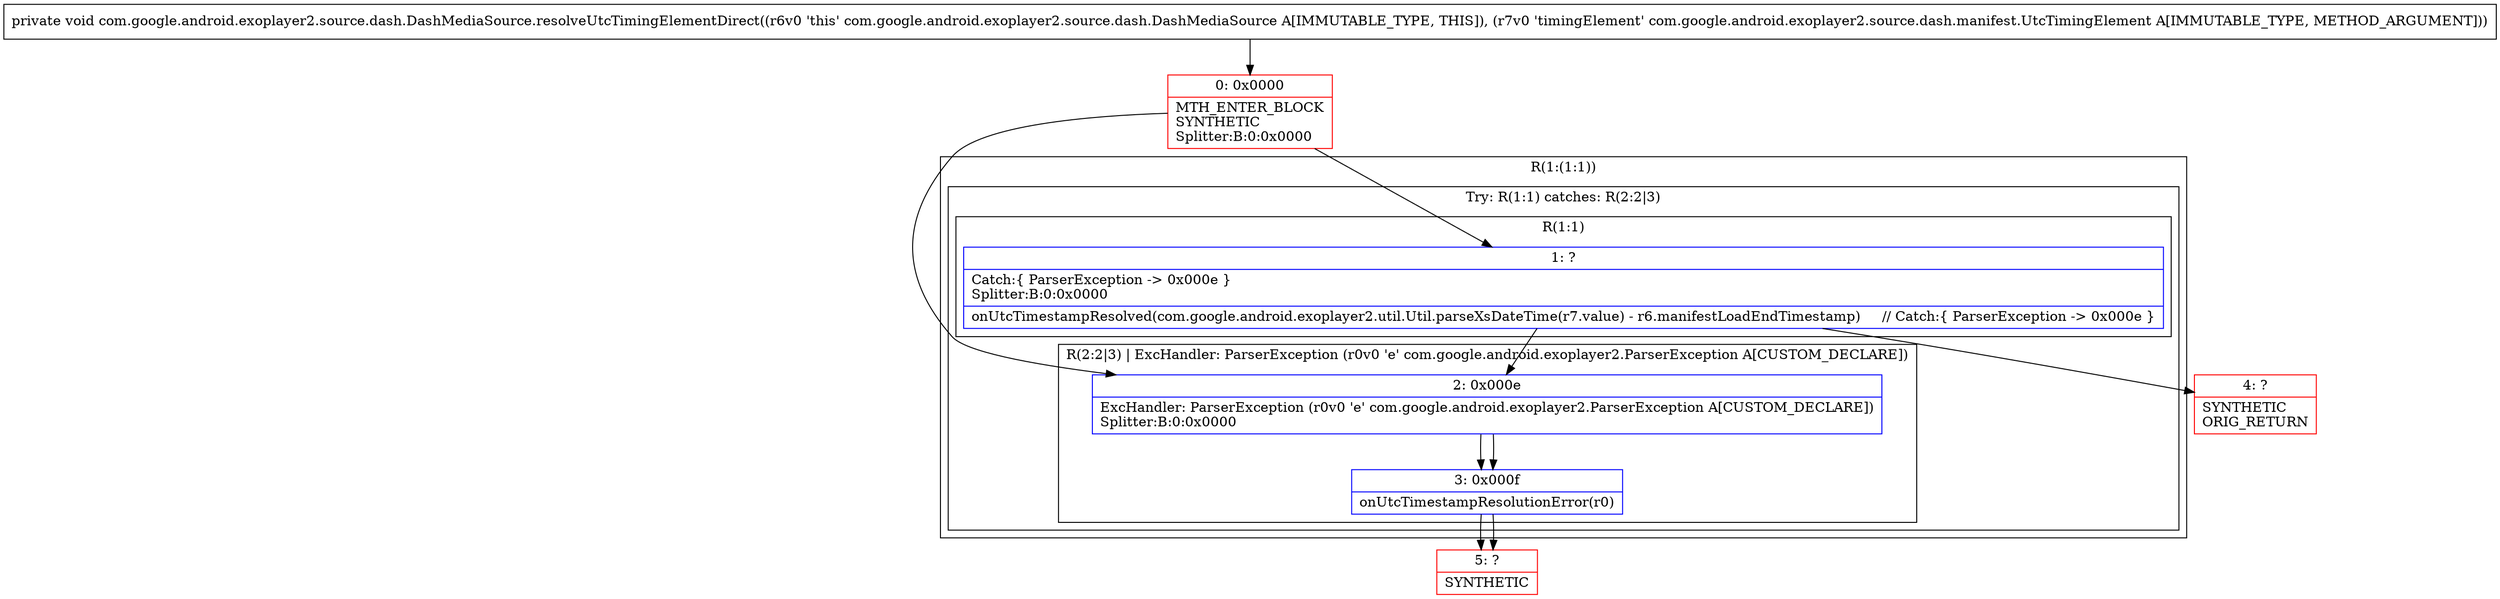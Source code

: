 digraph "CFG forcom.google.android.exoplayer2.source.dash.DashMediaSource.resolveUtcTimingElementDirect(Lcom\/google\/android\/exoplayer2\/source\/dash\/manifest\/UtcTimingElement;)V" {
subgraph cluster_Region_1076948773 {
label = "R(1:(1:1))";
node [shape=record,color=blue];
subgraph cluster_TryCatchRegion_1561199442 {
label = "Try: R(1:1) catches: R(2:2|3)";
node [shape=record,color=blue];
subgraph cluster_Region_1453692794 {
label = "R(1:1)";
node [shape=record,color=blue];
Node_1 [shape=record,label="{1\:\ ?|Catch:\{ ParserException \-\> 0x000e \}\lSplitter:B:0:0x0000\l|onUtcTimestampResolved(com.google.android.exoplayer2.util.Util.parseXsDateTime(r7.value) \- r6.manifestLoadEndTimestamp)     \/\/ Catch:\{ ParserException \-\> 0x000e \}\l}"];
}
subgraph cluster_Region_1097351877 {
label = "R(2:2|3) | ExcHandler: ParserException (r0v0 'e' com.google.android.exoplayer2.ParserException A[CUSTOM_DECLARE])\l";
node [shape=record,color=blue];
Node_2 [shape=record,label="{2\:\ 0x000e|ExcHandler: ParserException (r0v0 'e' com.google.android.exoplayer2.ParserException A[CUSTOM_DECLARE])\lSplitter:B:0:0x0000\l}"];
Node_3 [shape=record,label="{3\:\ 0x000f|onUtcTimestampResolutionError(r0)\l}"];
}
}
}
subgraph cluster_Region_1097351877 {
label = "R(2:2|3) | ExcHandler: ParserException (r0v0 'e' com.google.android.exoplayer2.ParserException A[CUSTOM_DECLARE])\l";
node [shape=record,color=blue];
Node_2 [shape=record,label="{2\:\ 0x000e|ExcHandler: ParserException (r0v0 'e' com.google.android.exoplayer2.ParserException A[CUSTOM_DECLARE])\lSplitter:B:0:0x0000\l}"];
Node_3 [shape=record,label="{3\:\ 0x000f|onUtcTimestampResolutionError(r0)\l}"];
}
Node_0 [shape=record,color=red,label="{0\:\ 0x0000|MTH_ENTER_BLOCK\lSYNTHETIC\lSplitter:B:0:0x0000\l}"];
Node_4 [shape=record,color=red,label="{4\:\ ?|SYNTHETIC\lORIG_RETURN\l}"];
Node_5 [shape=record,color=red,label="{5\:\ ?|SYNTHETIC\l}"];
MethodNode[shape=record,label="{private void com.google.android.exoplayer2.source.dash.DashMediaSource.resolveUtcTimingElementDirect((r6v0 'this' com.google.android.exoplayer2.source.dash.DashMediaSource A[IMMUTABLE_TYPE, THIS]), (r7v0 'timingElement' com.google.android.exoplayer2.source.dash.manifest.UtcTimingElement A[IMMUTABLE_TYPE, METHOD_ARGUMENT])) }"];
MethodNode -> Node_0;
Node_1 -> Node_2;
Node_1 -> Node_4;
Node_2 -> Node_3;
Node_3 -> Node_5;
Node_2 -> Node_3;
Node_3 -> Node_5;
Node_0 -> Node_1;
Node_0 -> Node_2;
}

